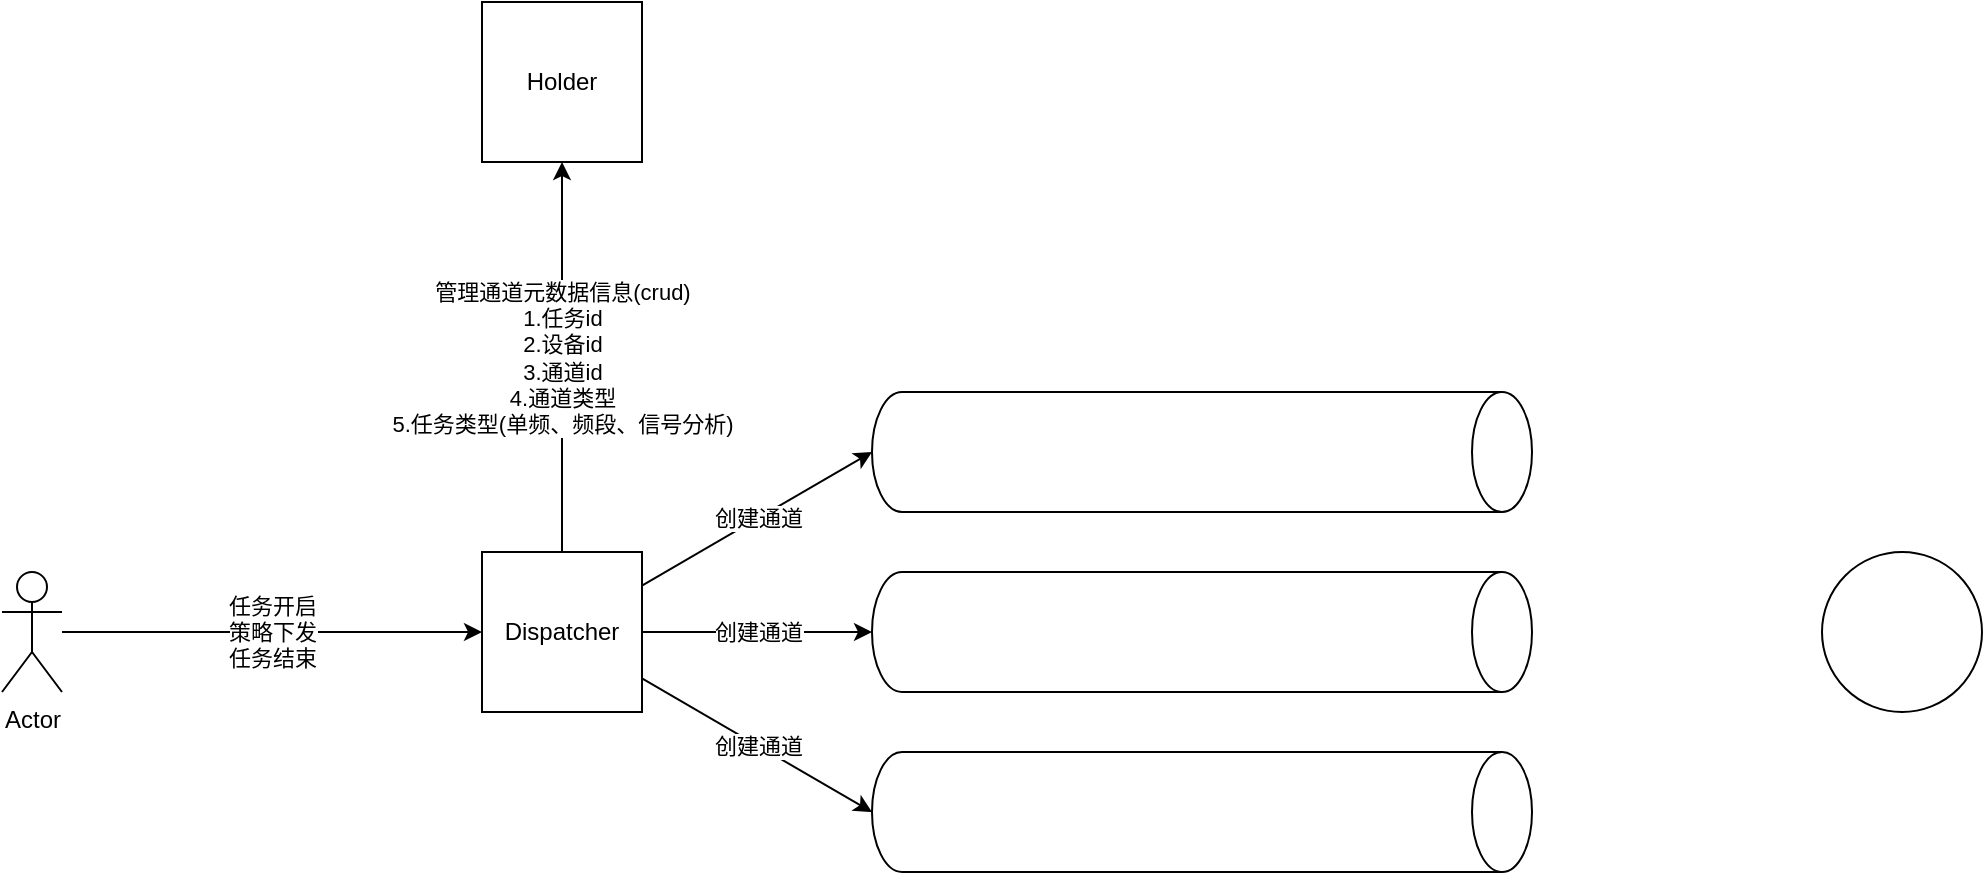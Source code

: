 <mxfile version="16.2.6" type="github">
  <diagram id="RUQsFnbUJq-Mqz2fyxsd" name="Page-1">
    <mxGraphModel dx="2249" dy="1885" grid="1" gridSize="10" guides="1" tooltips="1" connect="1" arrows="1" fold="1" page="1" pageScale="1" pageWidth="827" pageHeight="1169" math="0" shadow="0">
      <root>
        <mxCell id="0" />
        <mxCell id="1" parent="0" />
        <mxCell id="CdNG3Kp7nSvcDPpL_KvK-7" value="" style="shape=cylinder3;whiteSpace=wrap;html=1;boundedLbl=1;backgroundOutline=1;size=15;rotation=90;" parent="1" vertex="1">
          <mxGeometry x="370" y="-10" width="60" height="330" as="geometry" />
        </mxCell>
        <mxCell id="CdNG3Kp7nSvcDPpL_KvK-8" value="" style="shape=cylinder3;whiteSpace=wrap;html=1;boundedLbl=1;backgroundOutline=1;size=15;rotation=90;align=center;" parent="1" vertex="1">
          <mxGeometry x="370" y="80" width="60" height="330" as="geometry" />
        </mxCell>
        <mxCell id="CdNG3Kp7nSvcDPpL_KvK-9" value="" style="shape=cylinder3;whiteSpace=wrap;html=1;boundedLbl=1;backgroundOutline=1;size=15;rotation=90;" parent="1" vertex="1">
          <mxGeometry x="370" y="170" width="60" height="330" as="geometry" />
        </mxCell>
        <mxCell id="CdNG3Kp7nSvcDPpL_KvK-12" value="创建通道" style="edgeStyle=none;rounded=0;orthogonalLoop=1;jettySize=auto;html=1;" parent="1" source="CdNG3Kp7nSvcDPpL_KvK-10" edge="1">
          <mxGeometry relative="1" as="geometry">
            <mxPoint x="235" y="155" as="targetPoint" />
          </mxGeometry>
        </mxCell>
        <mxCell id="CdNG3Kp7nSvcDPpL_KvK-13" value="创建通道" style="edgeStyle=none;rounded=0;orthogonalLoop=1;jettySize=auto;html=1;entryX=0.5;entryY=1;entryDx=0;entryDy=0;entryPerimeter=0;" parent="1" source="CdNG3Kp7nSvcDPpL_KvK-10" target="CdNG3Kp7nSvcDPpL_KvK-8" edge="1">
          <mxGeometry relative="1" as="geometry">
            <mxPoint x="230" y="245" as="targetPoint" />
          </mxGeometry>
        </mxCell>
        <mxCell id="CdNG3Kp7nSvcDPpL_KvK-14" value="创建通道" style="edgeStyle=none;rounded=0;orthogonalLoop=1;jettySize=auto;html=1;entryX=0.5;entryY=1;entryDx=0;entryDy=0;entryPerimeter=0;" parent="1" source="CdNG3Kp7nSvcDPpL_KvK-10" target="CdNG3Kp7nSvcDPpL_KvK-9" edge="1">
          <mxGeometry relative="1" as="geometry" />
        </mxCell>
        <mxCell id="CdNG3Kp7nSvcDPpL_KvK-16" value="管理通道元数据信息(crud)&lt;br&gt;1.任务id&lt;br&gt;2.设备id&lt;br&gt;3.通道id&lt;br&gt;4.通道类型&lt;br&gt;5.任务类型(单频、频段、信号分析)" style="edgeStyle=none;rounded=0;orthogonalLoop=1;jettySize=auto;html=1;entryX=0.5;entryY=1;entryDx=0;entryDy=0;" parent="1" source="CdNG3Kp7nSvcDPpL_KvK-10" target="CdNG3Kp7nSvcDPpL_KvK-15" edge="1">
          <mxGeometry relative="1" as="geometry">
            <mxPoint x="80" y="120" as="targetPoint" />
          </mxGeometry>
        </mxCell>
        <mxCell id="CdNG3Kp7nSvcDPpL_KvK-10" value="Dispatcher" style="whiteSpace=wrap;html=1;aspect=fixed;" parent="1" vertex="1">
          <mxGeometry x="40" y="205" width="80" height="80" as="geometry" />
        </mxCell>
        <mxCell id="CdNG3Kp7nSvcDPpL_KvK-15" value="Holder" style="whiteSpace=wrap;html=1;aspect=fixed;" parent="1" vertex="1">
          <mxGeometry x="40" y="-70" width="80" height="80" as="geometry" />
        </mxCell>
        <mxCell id="OfpSlJqw6SoaU7qYj6EQ-3" value="任务开启&lt;br&gt;策略下发&lt;br&gt;任务结束" style="edgeStyle=none;rounded=0;orthogonalLoop=1;jettySize=auto;html=1;entryX=0;entryY=0.5;entryDx=0;entryDy=0;" edge="1" parent="1" source="OfpSlJqw6SoaU7qYj6EQ-1" target="CdNG3Kp7nSvcDPpL_KvK-10">
          <mxGeometry relative="1" as="geometry" />
        </mxCell>
        <mxCell id="OfpSlJqw6SoaU7qYj6EQ-1" value="Actor" style="shape=umlActor;verticalLabelPosition=bottom;verticalAlign=top;html=1;outlineConnect=0;" vertex="1" parent="1">
          <mxGeometry x="-200" y="215" width="30" height="60" as="geometry" />
        </mxCell>
        <mxCell id="OfpSlJqw6SoaU7qYj6EQ-4" value="" style="ellipse;whiteSpace=wrap;html=1;aspect=fixed;" vertex="1" parent="1">
          <mxGeometry x="710" y="205" width="80" height="80" as="geometry" />
        </mxCell>
      </root>
    </mxGraphModel>
  </diagram>
</mxfile>
